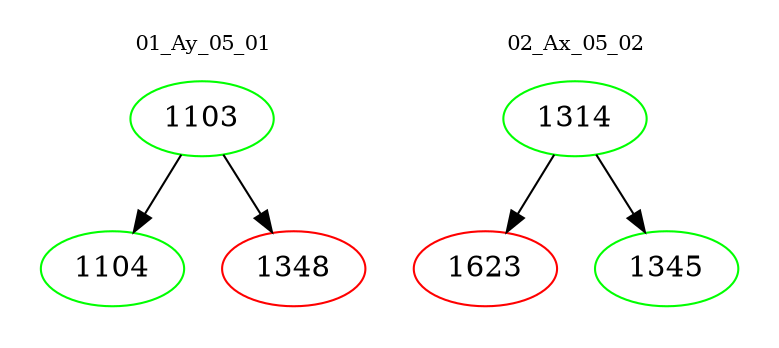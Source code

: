 digraph{
subgraph cluster_0 {
color = white
label = "01_Ay_05_01";
fontsize=10;
T0_1103 [label="1103", color="green"]
T0_1103 -> T0_1104 [color="black"]
T0_1104 [label="1104", color="green"]
T0_1103 -> T0_1348 [color="black"]
T0_1348 [label="1348", color="red"]
}
subgraph cluster_1 {
color = white
label = "02_Ax_05_02";
fontsize=10;
T1_1314 [label="1314", color="green"]
T1_1314 -> T1_1623 [color="black"]
T1_1623 [label="1623", color="red"]
T1_1314 -> T1_1345 [color="black"]
T1_1345 [label="1345", color="green"]
}
}
